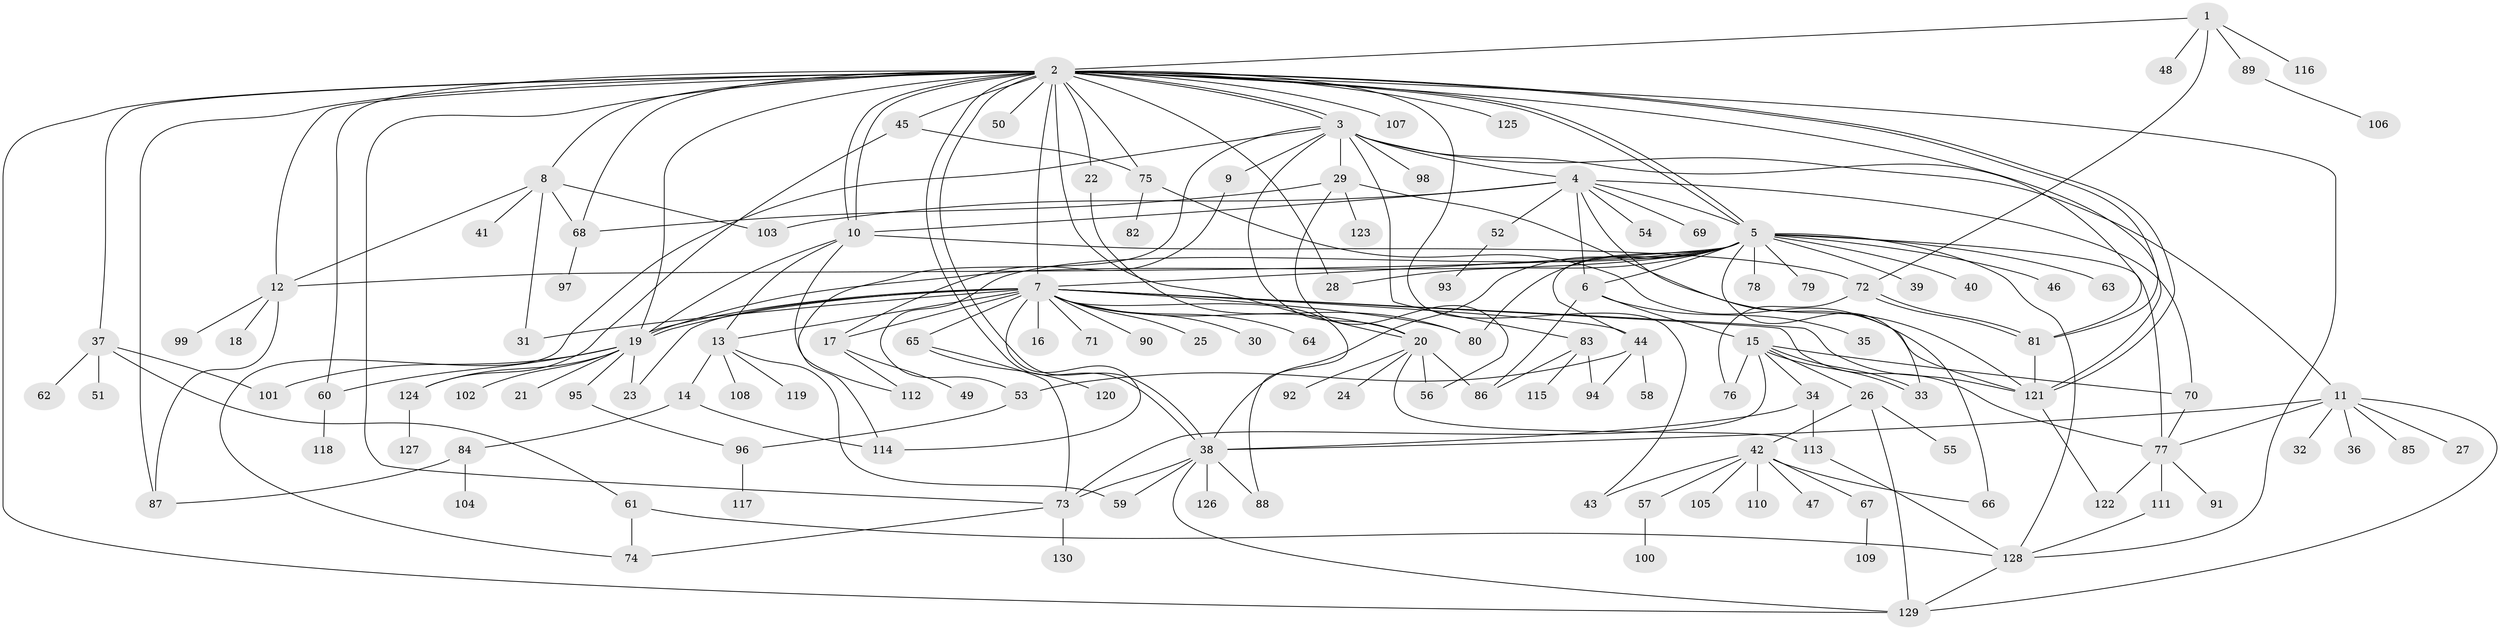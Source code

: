 // Generated by graph-tools (version 1.1) at 2025/14/03/09/25 04:14:24]
// undirected, 130 vertices, 209 edges
graph export_dot {
graph [start="1"]
  node [color=gray90,style=filled];
  1;
  2;
  3;
  4;
  5;
  6;
  7;
  8;
  9;
  10;
  11;
  12;
  13;
  14;
  15;
  16;
  17;
  18;
  19;
  20;
  21;
  22;
  23;
  24;
  25;
  26;
  27;
  28;
  29;
  30;
  31;
  32;
  33;
  34;
  35;
  36;
  37;
  38;
  39;
  40;
  41;
  42;
  43;
  44;
  45;
  46;
  47;
  48;
  49;
  50;
  51;
  52;
  53;
  54;
  55;
  56;
  57;
  58;
  59;
  60;
  61;
  62;
  63;
  64;
  65;
  66;
  67;
  68;
  69;
  70;
  71;
  72;
  73;
  74;
  75;
  76;
  77;
  78;
  79;
  80;
  81;
  82;
  83;
  84;
  85;
  86;
  87;
  88;
  89;
  90;
  91;
  92;
  93;
  94;
  95;
  96;
  97;
  98;
  99;
  100;
  101;
  102;
  103;
  104;
  105;
  106;
  107;
  108;
  109;
  110;
  111;
  112;
  113;
  114;
  115;
  116;
  117;
  118;
  119;
  120;
  121;
  122;
  123;
  124;
  125;
  126;
  127;
  128;
  129;
  130;
  1 -- 2;
  1 -- 48;
  1 -- 72;
  1 -- 89;
  1 -- 116;
  2 -- 3;
  2 -- 3;
  2 -- 5;
  2 -- 5;
  2 -- 7;
  2 -- 8;
  2 -- 10;
  2 -- 10;
  2 -- 12;
  2 -- 19;
  2 -- 20;
  2 -- 22;
  2 -- 28;
  2 -- 37;
  2 -- 38;
  2 -- 38;
  2 -- 43;
  2 -- 45;
  2 -- 50;
  2 -- 60;
  2 -- 68;
  2 -- 73;
  2 -- 75;
  2 -- 81;
  2 -- 87;
  2 -- 107;
  2 -- 121;
  2 -- 121;
  2 -- 125;
  2 -- 128;
  2 -- 129;
  3 -- 4;
  3 -- 9;
  3 -- 11;
  3 -- 20;
  3 -- 29;
  3 -- 74;
  3 -- 81;
  3 -- 83;
  3 -- 98;
  3 -- 114;
  4 -- 5;
  4 -- 6;
  4 -- 10;
  4 -- 52;
  4 -- 54;
  4 -- 66;
  4 -- 69;
  4 -- 70;
  4 -- 103;
  5 -- 6;
  5 -- 7;
  5 -- 12;
  5 -- 19;
  5 -- 28;
  5 -- 33;
  5 -- 38;
  5 -- 39;
  5 -- 40;
  5 -- 44;
  5 -- 46;
  5 -- 53;
  5 -- 63;
  5 -- 77;
  5 -- 78;
  5 -- 79;
  5 -- 80;
  5 -- 128;
  6 -- 15;
  6 -- 35;
  6 -- 86;
  7 -- 13;
  7 -- 16;
  7 -- 17;
  7 -- 19;
  7 -- 19;
  7 -- 20;
  7 -- 23;
  7 -- 25;
  7 -- 30;
  7 -- 31;
  7 -- 44;
  7 -- 64;
  7 -- 65;
  7 -- 71;
  7 -- 77;
  7 -- 80;
  7 -- 88;
  7 -- 90;
  7 -- 114;
  7 -- 121;
  8 -- 12;
  8 -- 31;
  8 -- 41;
  8 -- 68;
  8 -- 103;
  9 -- 17;
  10 -- 13;
  10 -- 19;
  10 -- 72;
  10 -- 112;
  11 -- 27;
  11 -- 32;
  11 -- 36;
  11 -- 38;
  11 -- 77;
  11 -- 85;
  11 -- 129;
  12 -- 18;
  12 -- 87;
  12 -- 99;
  13 -- 14;
  13 -- 59;
  13 -- 108;
  13 -- 119;
  14 -- 84;
  14 -- 114;
  15 -- 26;
  15 -- 33;
  15 -- 33;
  15 -- 34;
  15 -- 70;
  15 -- 73;
  15 -- 76;
  17 -- 49;
  17 -- 112;
  19 -- 21;
  19 -- 23;
  19 -- 60;
  19 -- 95;
  19 -- 101;
  19 -- 102;
  19 -- 124;
  20 -- 24;
  20 -- 56;
  20 -- 86;
  20 -- 92;
  20 -- 113;
  22 -- 80;
  26 -- 42;
  26 -- 55;
  26 -- 129;
  29 -- 56;
  29 -- 68;
  29 -- 121;
  29 -- 123;
  34 -- 38;
  34 -- 113;
  37 -- 51;
  37 -- 61;
  37 -- 62;
  37 -- 101;
  38 -- 59;
  38 -- 73;
  38 -- 88;
  38 -- 126;
  38 -- 129;
  42 -- 43;
  42 -- 47;
  42 -- 57;
  42 -- 66;
  42 -- 67;
  42 -- 105;
  42 -- 110;
  44 -- 53;
  44 -- 58;
  44 -- 94;
  45 -- 75;
  45 -- 124;
  52 -- 93;
  53 -- 96;
  57 -- 100;
  60 -- 118;
  61 -- 74;
  61 -- 128;
  65 -- 73;
  65 -- 120;
  67 -- 109;
  68 -- 97;
  70 -- 77;
  72 -- 76;
  72 -- 81;
  72 -- 81;
  73 -- 74;
  73 -- 130;
  75 -- 82;
  75 -- 121;
  77 -- 91;
  77 -- 111;
  77 -- 122;
  81 -- 121;
  83 -- 86;
  83 -- 94;
  83 -- 115;
  84 -- 87;
  84 -- 104;
  89 -- 106;
  95 -- 96;
  96 -- 117;
  111 -- 128;
  113 -- 128;
  121 -- 122;
  124 -- 127;
  128 -- 129;
}
